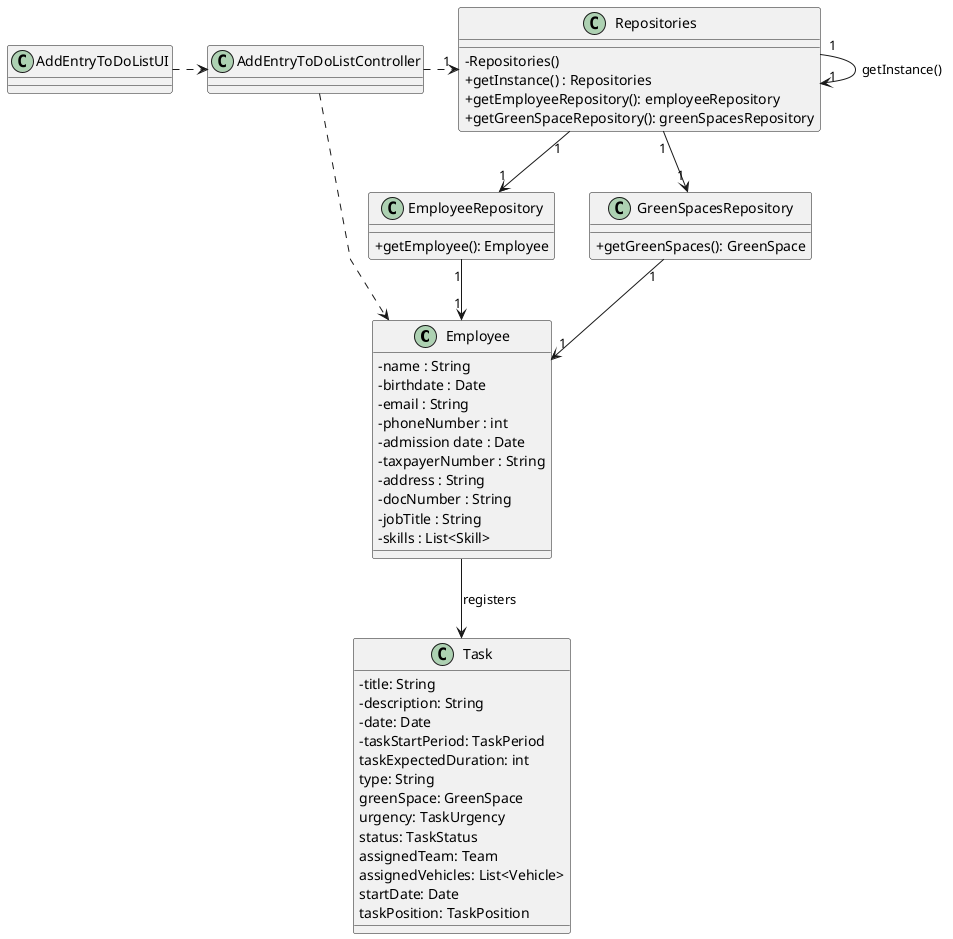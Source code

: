 @startuml
'skinparam monochrome true
skinparam packageStyle rectangle
skinparam shadowing false
skinparam linetype polyline
'skinparam linetype orto

skinparam classAttributeIconSize 0

'left to right direction
class Employee{
    -name : String
    -birthdate : Date
    -email : String
    -phoneNumber : int
    -admission date : Date
    -taxpayerNumber : String
    -address : String
    -docNumber : String
    -jobTitle : String
    -skills : List<Skill>
}


class AddEntryToDoListController{

}

class AddEntryToDoListUI{

}

class Repositories {
    - Repositories()
    + getInstance() : Repositories
    + getEmployeeRepository(): employeeRepository
    + getGreenSpaceRepository(): greenSpacesRepository
}
class EmployeeRepository{


+getEmployee(): Employee

}
class GreenSpacesRepository{
+getGreenSpaces(): GreenSpace
}

class Task{
    -title: String
    -description: String
    -date: Date
    -taskStartPeriod: TaskPeriod
    taskExpectedDuration: int
    type: String
    greenSpace: GreenSpace
    urgency: TaskUrgency
    status: TaskStatus
    assignedTeam: Team
    assignedVehicles: List<Vehicle>
    startDate: Date
    taskPosition: TaskPosition
}

AddEntryToDoListUI .>AddEntryToDoListController

AddEntryToDoListController .> "1" Repositories

Repositories "1" --> "1" Repositories : getInstance()
Repositories "1" --> "1" EmployeeRepository

Repositories "1" --> "1" GreenSpacesRepository

AddEntryToDoListController ..>Employee

EmployeeRepository "1" --> "1" Employee
GreenSpacesRepository "1" --> "1" Employee

Employee --> Task: registers



@enduml